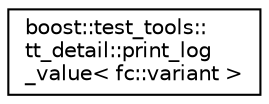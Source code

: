 digraph "Graphical Class Hierarchy"
{
  edge [fontname="Helvetica",fontsize="10",labelfontname="Helvetica",labelfontsize="10"];
  node [fontname="Helvetica",fontsize="10",shape=record];
  rankdir="LR";
  Node0 [label="boost::test_tools::\ltt_detail::print_log\l_value\< fc::variant \>",height=0.2,width=0.4,color="black", fillcolor="white", style="filled",URL="$structboost_1_1test__tools_1_1tt__detail_1_1print__log__value_3_01fc_1_1variant_01_4.html"];
}
